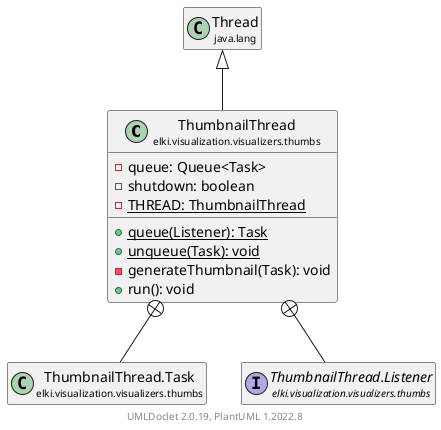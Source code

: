 @startuml
    remove .*\.(Instance|Par|Parameterizer|Factory)$
    set namespaceSeparator none
    hide empty fields
    hide empty methods

    class "<size:14>ThumbnailThread\n<size:10>elki.visualization.visualizers.thumbs" as elki.visualization.visualizers.thumbs.ThumbnailThread [[ThumbnailThread.html]] {
        -queue: Queue<Task>
        -shutdown: boolean
        {static} -THREAD: ThumbnailThread
        {static} +queue(Listener): Task
        {static} +unqueue(Task): void
        -generateThumbnail(Task): void
        +run(): void
    }

    class "<size:14>Thread\n<size:10>java.lang" as java.lang.Thread
    class "<size:14>ThumbnailThread.Task\n<size:10>elki.visualization.visualizers.thumbs" as elki.visualization.visualizers.thumbs.ThumbnailThread.Task [[ThumbnailThread.Task.html]]
    interface "<size:14>ThumbnailThread.Listener\n<size:10>elki.visualization.visualizers.thumbs" as elki.visualization.visualizers.thumbs.ThumbnailThread.Listener [[ThumbnailThread.Listener.html]]

    java.lang.Thread <|-- elki.visualization.visualizers.thumbs.ThumbnailThread
    elki.visualization.visualizers.thumbs.ThumbnailThread +-- elki.visualization.visualizers.thumbs.ThumbnailThread.Task
    elki.visualization.visualizers.thumbs.ThumbnailThread +-- elki.visualization.visualizers.thumbs.ThumbnailThread.Listener

    center footer UMLDoclet 2.0.19, PlantUML 1.2022.8
@enduml
